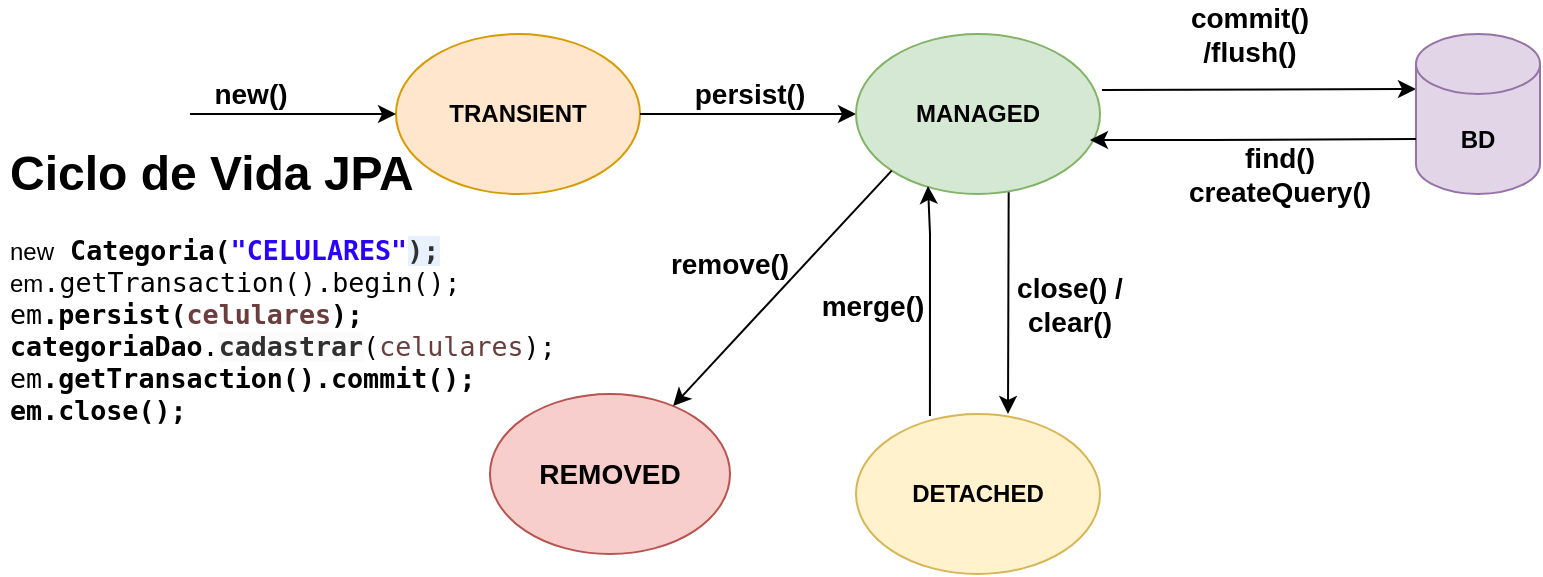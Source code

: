 <mxfile version="20.8.20" type="device"><diagram name="Página-1" id="b3Hso8-PapxjiKE9PuS9"><mxGraphModel dx="1434" dy="702" grid="1" gridSize="10" guides="1" tooltips="1" connect="1" arrows="1" fold="1" page="1" pageScale="1" pageWidth="827" pageHeight="1169" math="0" shadow="0"><root><mxCell id="0"/><mxCell id="1" parent="0"/><mxCell id="GynxLVAMrKZpnQqwTfN6-1" value="&lt;b&gt;TRANSIENT&lt;/b&gt;" style="ellipse;whiteSpace=wrap;html=1;fillColor=#ffe6cc;strokeColor=#d79b00;" parent="1" vertex="1"><mxGeometry x="213" y="20" width="122" height="80" as="geometry"/></mxCell><mxCell id="GynxLVAMrKZpnQqwTfN6-2" value="" style="endArrow=classic;html=1;rounded=0;" parent="1" source="GynxLVAMrKZpnQqwTfN6-1" target="GynxLVAMrKZpnQqwTfN6-3" edge="1"><mxGeometry width="50" height="50" relative="1" as="geometry"><mxPoint x="553" y="300" as="sourcePoint"/><mxPoint x="503" y="60" as="targetPoint"/></mxGeometry></mxCell><mxCell id="GynxLVAMrKZpnQqwTfN6-14" style="edgeStyle=orthogonalEdgeStyle;rounded=0;orthogonalLoop=1;jettySize=auto;html=1;exitX=0.602;exitY=1.011;exitDx=0;exitDy=0;entryX=0.631;entryY=0;entryDx=0;entryDy=0;entryPerimeter=0;exitPerimeter=0;" parent="1" target="GynxLVAMrKZpnQqwTfN6-12" edge="1"><mxGeometry relative="1" as="geometry"><mxPoint x="519.444" y="92.88" as="sourcePoint"/><mxPoint x="522.86" y="201.28" as="targetPoint"/><Array as="points"><mxPoint x="519" y="80"/><mxPoint x="519" y="80"/><mxPoint x="519" y="210"/></Array></mxGeometry></mxCell><mxCell id="GynxLVAMrKZpnQqwTfN6-3" value="&lt;b&gt;MANAGED&lt;/b&gt;" style="ellipse;whiteSpace=wrap;html=1;fillColor=#d5e8d4;strokeColor=#82b366;" parent="1" vertex="1"><mxGeometry x="443" y="20" width="122" height="80" as="geometry"/></mxCell><mxCell id="GynxLVAMrKZpnQqwTfN6-5" value="" style="endArrow=classic;html=1;rounded=0;entryX=0;entryY=0;entryDx=0;entryDy=27.5;exitX=1.008;exitY=0.35;exitDx=0;exitDy=0;exitPerimeter=0;entryPerimeter=0;" parent="1" source="GynxLVAMrKZpnQqwTfN6-3" edge="1" target="GynxLVAMrKZpnQqwTfN6-11"><mxGeometry width="50" height="50" relative="1" as="geometry"><mxPoint x="553" y="300" as="sourcePoint"/><mxPoint x="723" y="60" as="targetPoint"/><Array as="points"/></mxGeometry></mxCell><mxCell id="GynxLVAMrKZpnQqwTfN6-11" value="&lt;b&gt;BD&lt;/b&gt;" style="shape=cylinder3;whiteSpace=wrap;html=1;boundedLbl=1;backgroundOutline=1;size=15;fillColor=#e1d5e7;strokeColor=#9673a6;" parent="1" vertex="1"><mxGeometry x="723" y="20" width="62" height="80" as="geometry"/></mxCell><mxCell id="GynxLVAMrKZpnQqwTfN6-12" value="&lt;b&gt;DETACHED&lt;/b&gt;" style="ellipse;whiteSpace=wrap;html=1;fillColor=#fff2cc;strokeColor=#d6b656;" parent="1" vertex="1"><mxGeometry x="443" y="210" width="122" height="80" as="geometry"/></mxCell><mxCell id="GynxLVAMrKZpnQqwTfN6-13" value="" style="endArrow=classic;html=1;rounded=0;entryX=0;entryY=0.5;entryDx=0;entryDy=0;" parent="1" target="GynxLVAMrKZpnQqwTfN6-1" edge="1"><mxGeometry width="50" height="50" relative="1" as="geometry"><mxPoint x="110" y="60" as="sourcePoint"/><mxPoint x="150" y="40" as="targetPoint"/></mxGeometry></mxCell><mxCell id="GynxLVAMrKZpnQqwTfN6-15" value="new()" style="text;html=1;align=center;verticalAlign=middle;resizable=0;points=[];autosize=1;strokeColor=none;fillColor=none;shadow=0;fontStyle=1;fontSize=14;" parent="1" vertex="1"><mxGeometry x="110" y="35" width="60" height="30" as="geometry"/></mxCell><mxCell id="GynxLVAMrKZpnQqwTfN6-16" value="&lt;b style=&quot;font-size: 14px;&quot;&gt;persist()&lt;/b&gt;" style="text;html=1;strokeColor=none;fillColor=none;align=center;verticalAlign=middle;whiteSpace=wrap;rounded=0;fontSize=14;" parent="1" vertex="1"><mxGeometry x="360" y="35" width="60" height="30" as="geometry"/></mxCell><mxCell id="GynxLVAMrKZpnQqwTfN6-20" value="&lt;b style=&quot;font-size: 14px;&quot;&gt;commit()&lt;br style=&quot;font-size: 14px;&quot;&gt;/flush()&lt;/b&gt;" style="text;html=1;strokeColor=none;fillColor=none;align=center;verticalAlign=middle;whiteSpace=wrap;rounded=0;fontSize=14;" parent="1" vertex="1"><mxGeometry x="610" y="5" width="60" height="30" as="geometry"/></mxCell><mxCell id="GynxLVAMrKZpnQqwTfN6-21" value="&lt;b style=&quot;font-size: 14px;&quot;&gt;close() /&lt;/b&gt;&lt;br style=&quot;font-size: 14px;&quot;&gt;&lt;b style=&quot;font-size: 14px;&quot;&gt;clear()&lt;/b&gt;" style="text;html=1;strokeColor=none;fillColor=none;align=center;verticalAlign=middle;whiteSpace=wrap;rounded=0;fontSize=14;" parent="1" vertex="1"><mxGeometry x="520" y="140" width="60" height="30" as="geometry"/></mxCell><mxCell id="nf5XBc2evfy5o1Hp4MTG-1" value="&lt;h1&gt;&lt;span style=&quot;background-color: initial;&quot;&gt;Ciclo de Vida JPA&lt;/span&gt;&lt;/h1&gt;&lt;div&gt;new&lt;span style=&quot;border-color: var(--border-color); font-family: monospace; font-size: 13.333px; font-weight: 700;&quot;&gt;&amp;nbsp;Categoria(&lt;/span&gt;&lt;span style=&quot;border-color: var(--border-color); font-family: monospace; font-size: 13.333px; font-weight: 700; color: rgb(42, 0, 255);&quot;&gt;&quot;CELULARES&quot;&lt;/span&gt;&lt;span style=&quot;color: rgb(48, 48, 48); font-family: monospace; font-size: 13.333px; font-weight: 700; background-color: rgb(232, 242, 254);&quot;&gt;);&lt;/span&gt;&lt;span style=&quot;background-color: initial;&quot;&gt;&lt;br&gt;&lt;/span&gt;&lt;/div&gt;&lt;div&gt;em&lt;span style=&quot;border-color: var(--border-color); font-family: monospace; font-size: 10pt; background-color: rgb(255, 255, 255);&quot;&gt;.getTransaction().begin();&lt;/span&gt;&lt;span style=&quot;color: rgb(48, 48, 48); font-family: monospace; font-size: 13.333px; font-weight: 700; background-color: rgb(232, 242, 254);&quot;&gt;&lt;br&gt;&lt;/span&gt;&lt;/div&gt;&lt;div&gt;&lt;span style=&quot;border-color: var(--border-color); font-family: monospace; font-size: 10pt; background-color: rgb(255, 255, 255);&quot;&gt;em&lt;span style=&quot;border-color: var(--border-color); font-size: 13.333px; font-weight: 700;&quot;&gt;.persist(&lt;/span&gt;&lt;span style=&quot;border-color: var(--border-color); font-size: 13.333px; font-weight: 700; color: rgb(106, 62, 62);&quot;&gt;celulares&lt;/span&gt;&lt;span style=&quot;border-color: var(--border-color); font-size: 13.333px; font-weight: 700;&quot;&gt;);&lt;/span&gt;&lt;br&gt;&lt;/span&gt;&lt;/div&gt;&lt;div&gt;&lt;span style=&quot;border-color: var(--border-color); font-family: monospace; font-size: 10pt; background-color: rgb(255, 255, 255);&quot;&gt;&lt;span style=&quot;border-color: var(--border-color); font-size: 13.333px; font-weight: 700;&quot;&gt;categoriaDao&lt;span style=&quot;border-color: var(--border-color); font-size: 10pt; font-weight: normal;&quot;&gt;.&lt;/span&gt;&lt;span style=&quot;color: rgb(48, 48, 48); font-size: 13.333px; background-color: rgb(251, 251, 251);&quot;&gt;cadastrar&lt;/span&gt;&lt;span style=&quot;border-color: var(--border-color); font-size: 10pt; font-weight: normal;&quot;&gt;(&lt;/span&gt;&lt;span style=&quot;border-color: var(--border-color); font-size: 10pt; font-weight: normal; color: rgb(106, 62, 62);&quot;&gt;celulares&lt;/span&gt;&lt;span style=&quot;border-color: var(--border-color); font-size: 10pt; font-weight: normal;&quot;&gt;);&lt;/span&gt;&lt;br&gt;&lt;/span&gt;&lt;/span&gt;&lt;/div&gt;&lt;div&gt;&lt;span style=&quot;border-color: var(--border-color); font-family: monospace; font-size: 10pt; background-color: rgb(255, 255, 255);&quot;&gt;&lt;span style=&quot;border-color: var(--border-color); font-size: 13.333px; font-weight: 700;&quot;&gt;&lt;span style=&quot;border-color: var(--border-color); font-size: 10pt; font-weight: normal;&quot;&gt;em&lt;span style=&quot;border-color: var(--border-color); font-size: 13.333px; font-weight: 700;&quot;&gt;.getTransaction().commit();&lt;/span&gt;&lt;br&gt;&lt;/span&gt;&lt;/span&gt;&lt;/span&gt;&lt;/div&gt;&lt;div&gt;&lt;span style=&quot;border-color: var(--border-color); font-family: monospace; font-size: 10pt; background-color: rgb(255, 255, 255);&quot;&gt;&lt;span style=&quot;border-color: var(--border-color); font-size: 13.333px; font-weight: 700;&quot;&gt;&lt;span style=&quot;border-color: var(--border-color); font-size: 10pt; font-weight: normal;&quot;&gt;&lt;span style=&quot;border-color: var(--border-color); font-size: 13.333px; font-weight: 700;&quot;&gt;em&lt;span style=&quot;border-color: var(--border-color); font-size: 13.333px;&quot;&gt;.close();&lt;/span&gt;&lt;/span&gt;&lt;/span&gt;&lt;/span&gt;&lt;/span&gt;&lt;/div&gt;" style="text;html=1;strokeColor=none;fillColor=none;spacing=5;spacingTop=-20;whiteSpace=wrap;overflow=hidden;rounded=0;" parent="1" vertex="1"><mxGeometry x="15" y="70" width="295" height="160" as="geometry"/></mxCell><mxCell id="nf5XBc2evfy5o1Hp4MTG-3" value="" style="endArrow=classic;html=1;rounded=0;fontSize=14;exitX=0.303;exitY=0.013;exitDx=0;exitDy=0;exitPerimeter=0;entryX=0.295;entryY=0.95;entryDx=0;entryDy=0;entryPerimeter=0;" parent="1" source="GynxLVAMrKZpnQqwTfN6-12" target="GynxLVAMrKZpnQqwTfN6-3" edge="1"><mxGeometry width="50" height="50" relative="1" as="geometry"><mxPoint x="443" y="140" as="sourcePoint"/><mxPoint x="472" y="120" as="targetPoint"/><Array as="points"><mxPoint x="480" y="120"/></Array></mxGeometry></mxCell><mxCell id="nf5XBc2evfy5o1Hp4MTG-4" value="merge()" style="text;html=1;strokeColor=none;fillColor=none;align=center;verticalAlign=middle;whiteSpace=wrap;rounded=0;fontSize=14;fontStyle=1" parent="1" vertex="1"><mxGeometry x="421" y="140" width="61" height="31" as="geometry"/></mxCell><mxCell id="RO1_EknGzVb4fylag4Kf-1" value="" style="endArrow=classic;html=1;rounded=0;exitX=0;exitY=0;exitDx=0;exitDy=52.5;exitPerimeter=0;" edge="1" parent="1" source="GynxLVAMrKZpnQqwTfN6-11"><mxGeometry width="50" height="50" relative="1" as="geometry"><mxPoint x="390" y="420" as="sourcePoint"/><mxPoint x="560" y="73" as="targetPoint"/><Array as="points"><mxPoint x="620" y="73"/></Array></mxGeometry></mxCell><mxCell id="RO1_EknGzVb4fylag4Kf-2" value="&lt;b style=&quot;font-size: 14px;&quot;&gt;find()&lt;br&gt;createQuery()&lt;/b&gt;" style="text;html=1;strokeColor=none;fillColor=none;align=center;verticalAlign=middle;whiteSpace=wrap;rounded=0;" vertex="1" parent="1"><mxGeometry x="620" y="70" width="70" height="40" as="geometry"/></mxCell><mxCell id="RO1_EknGzVb4fylag4Kf-4" value="&lt;b&gt;REMOVED&lt;/b&gt;" style="ellipse;whiteSpace=wrap;html=1;fontSize=14;fillColor=#f8cecc;strokeColor=#b85450;" vertex="1" parent="1"><mxGeometry x="260" y="200" width="120" height="80" as="geometry"/></mxCell><mxCell id="RO1_EknGzVb4fylag4Kf-5" value="" style="endArrow=classic;html=1;rounded=0;fontSize=14;exitX=0;exitY=1;exitDx=0;exitDy=0;" edge="1" parent="1" source="GynxLVAMrKZpnQqwTfN6-3" target="RO1_EknGzVb4fylag4Kf-4"><mxGeometry width="50" height="50" relative="1" as="geometry"><mxPoint x="600" y="270" as="sourcePoint"/><mxPoint x="440" y="360" as="targetPoint"/></mxGeometry></mxCell><mxCell id="RO1_EknGzVb4fylag4Kf-7" value="&lt;b&gt;remove()&lt;/b&gt;" style="text;html=1;strokeColor=none;fillColor=none;align=center;verticalAlign=middle;whiteSpace=wrap;rounded=0;fontSize=14;" vertex="1" parent="1"><mxGeometry x="350" y="120" width="60" height="30" as="geometry"/></mxCell></root></mxGraphModel></diagram></mxfile>